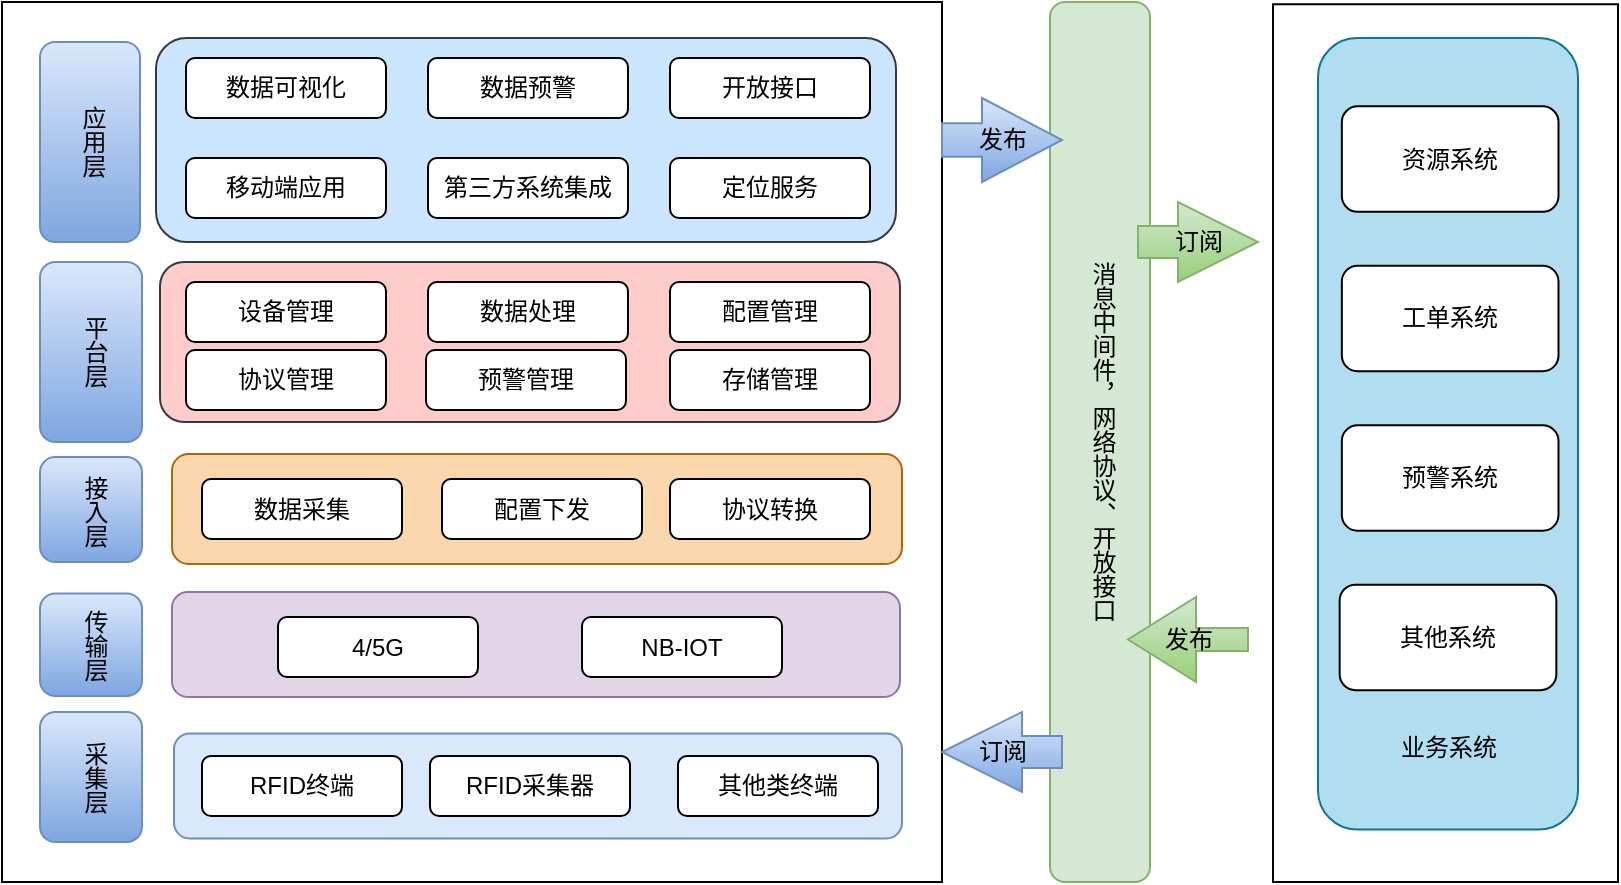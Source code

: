 <mxfile version="28.0.6">
  <diagram name="第 1 页" id="9NlVZiYUtAFE3IQBLCpG">
    <mxGraphModel dx="784" dy="1120" grid="1" gridSize="10" guides="1" tooltips="1" connect="1" arrows="1" fold="1" page="1" pageScale="1" pageWidth="827" pageHeight="1169" math="0" shadow="0">
      <root>
        <mxCell id="0" />
        <mxCell id="1" parent="0" />
        <mxCell id="6tCsIqbcGfOJnxjZ4Wuu-93" value="" style="rounded=0;whiteSpace=wrap;html=1;" vertex="1" parent="1">
          <mxGeometry x="12" y="270" width="470" height="440" as="geometry" />
        </mxCell>
        <mxCell id="6tCsIqbcGfOJnxjZ4Wuu-43" value="应用层" style="rounded=1;whiteSpace=wrap;html=1;fillColor=#dae8fc;strokeColor=#6c8ebf;verticalAlign=middle;textDirection=vertical-lr;gradientColor=#7ea6e0;" vertex="1" parent="1">
          <mxGeometry x="31" y="290" width="50" height="100" as="geometry" />
        </mxCell>
        <mxCell id="6tCsIqbcGfOJnxjZ4Wuu-44" value="" style="rounded=1;whiteSpace=wrap;html=1;fillColor=#cce5ff;strokeColor=#36393d;" vertex="1" parent="1">
          <mxGeometry x="89" y="288" width="370" height="102" as="geometry" />
        </mxCell>
        <mxCell id="6tCsIqbcGfOJnxjZ4Wuu-45" value="数据可视化" style="rounded=1;whiteSpace=wrap;html=1;" vertex="1" parent="1">
          <mxGeometry x="104" y="298" width="100" height="30" as="geometry" />
        </mxCell>
        <mxCell id="6tCsIqbcGfOJnxjZ4Wuu-46" value="数据预警" style="rounded=1;whiteSpace=wrap;html=1;" vertex="1" parent="1">
          <mxGeometry x="225" y="298" width="100" height="30" as="geometry" />
        </mxCell>
        <mxCell id="6tCsIqbcGfOJnxjZ4Wuu-47" value="开放接口" style="rounded=1;whiteSpace=wrap;html=1;" vertex="1" parent="1">
          <mxGeometry x="346" y="298" width="100" height="30" as="geometry" />
        </mxCell>
        <mxCell id="6tCsIqbcGfOJnxjZ4Wuu-49" value="移动端应用" style="rounded=1;whiteSpace=wrap;html=1;" vertex="1" parent="1">
          <mxGeometry x="104" y="348" width="100" height="30" as="geometry" />
        </mxCell>
        <mxCell id="6tCsIqbcGfOJnxjZ4Wuu-50" value="第三方系统集成" style="rounded=1;whiteSpace=wrap;html=1;" vertex="1" parent="1">
          <mxGeometry x="225" y="348" width="100" height="30" as="geometry" />
        </mxCell>
        <mxCell id="6tCsIqbcGfOJnxjZ4Wuu-51" value="定位服务" style="rounded=1;whiteSpace=wrap;html=1;" vertex="1" parent="1">
          <mxGeometry x="346" y="348" width="100" height="30" as="geometry" />
        </mxCell>
        <mxCell id="6tCsIqbcGfOJnxjZ4Wuu-52" value="平台层" style="rounded=1;whiteSpace=wrap;html=1;fillColor=#dae8fc;strokeColor=#6c8ebf;verticalAlign=middle;textDirection=vertical-lr;gradientColor=#7ea6e0;" vertex="1" parent="1">
          <mxGeometry x="31" y="400" width="51" height="90" as="geometry" />
        </mxCell>
        <mxCell id="6tCsIqbcGfOJnxjZ4Wuu-53" value="" style="rounded=1;whiteSpace=wrap;html=1;fillColor=#ffcccc;strokeColor=#36393d;" vertex="1" parent="1">
          <mxGeometry x="91" y="400" width="370" height="80" as="geometry" />
        </mxCell>
        <mxCell id="6tCsIqbcGfOJnxjZ4Wuu-54" value="设备管理" style="rounded=1;whiteSpace=wrap;html=1;" vertex="1" parent="1">
          <mxGeometry x="104" y="410" width="100" height="30" as="geometry" />
        </mxCell>
        <mxCell id="6tCsIqbcGfOJnxjZ4Wuu-55" value="数据处理" style="rounded=1;whiteSpace=wrap;html=1;" vertex="1" parent="1">
          <mxGeometry x="225" y="410" width="100" height="30" as="geometry" />
        </mxCell>
        <mxCell id="6tCsIqbcGfOJnxjZ4Wuu-56" value="配置管理" style="rounded=1;whiteSpace=wrap;html=1;" vertex="1" parent="1">
          <mxGeometry x="346" y="410" width="100" height="30" as="geometry" />
        </mxCell>
        <mxCell id="6tCsIqbcGfOJnxjZ4Wuu-60" value="接入层" style="rounded=1;whiteSpace=wrap;html=1;fillColor=#dae8fc;strokeColor=#6c8ebf;verticalAlign=middle;textDirection=vertical-lr;gradientColor=#7ea6e0;" vertex="1" parent="1">
          <mxGeometry x="31" y="497.5" width="51" height="52.5" as="geometry" />
        </mxCell>
        <mxCell id="6tCsIqbcGfOJnxjZ4Wuu-61" value="" style="rounded=1;whiteSpace=wrap;html=1;fillColor=#fad7ac;strokeColor=#b46504;" vertex="1" parent="1">
          <mxGeometry x="97" y="496" width="365" height="55" as="geometry" />
        </mxCell>
        <mxCell id="6tCsIqbcGfOJnxjZ4Wuu-68" value="数据采集" style="rounded=1;whiteSpace=wrap;html=1;" vertex="1" parent="1">
          <mxGeometry x="112" y="508.5" width="100" height="30" as="geometry" />
        </mxCell>
        <mxCell id="6tCsIqbcGfOJnxjZ4Wuu-69" value="配置下发" style="rounded=1;whiteSpace=wrap;html=1;" vertex="1" parent="1">
          <mxGeometry x="232" y="508.5" width="100" height="30" as="geometry" />
        </mxCell>
        <mxCell id="6tCsIqbcGfOJnxjZ4Wuu-71" value="协议转换" style="rounded=1;whiteSpace=wrap;html=1;" vertex="1" parent="1">
          <mxGeometry x="346" y="508.5" width="100" height="30" as="geometry" />
        </mxCell>
        <mxCell id="6tCsIqbcGfOJnxjZ4Wuu-72" value="" style="group" vertex="1" connectable="0" parent="1">
          <mxGeometry x="670" y="288" width="150" height="422" as="geometry" />
        </mxCell>
        <mxCell id="6tCsIqbcGfOJnxjZ4Wuu-94" value="" style="rounded=0;whiteSpace=wrap;html=1;" vertex="1" parent="6tCsIqbcGfOJnxjZ4Wuu-72">
          <mxGeometry x="-22.5" y="-16.88" width="172.5" height="438.88" as="geometry" />
        </mxCell>
        <mxCell id="6tCsIqbcGfOJnxjZ4Wuu-48" value="" style="rounded=1;whiteSpace=wrap;html=1;fillColor=#b1ddf0;strokeColor=#10739e;" vertex="1" parent="6tCsIqbcGfOJnxjZ4Wuu-72">
          <mxGeometry width="130" height="395.742" as="geometry" />
        </mxCell>
        <mxCell id="6tCsIqbcGfOJnxjZ4Wuu-64" value="资源系统" style="rounded=1;whiteSpace=wrap;html=1;" vertex="1" parent="6tCsIqbcGfOJnxjZ4Wuu-72">
          <mxGeometry x="11.917" y="34.16" width="108.333" height="52.766" as="geometry" />
        </mxCell>
        <mxCell id="6tCsIqbcGfOJnxjZ4Wuu-65" value="工单系统" style="rounded=1;whiteSpace=wrap;html=1;" vertex="1" parent="6tCsIqbcGfOJnxjZ4Wuu-72">
          <mxGeometry x="11.917" y="113.883" width="108.333" height="52.766" as="geometry" />
        </mxCell>
        <mxCell id="6tCsIqbcGfOJnxjZ4Wuu-66" value="业务系统" style="text;html=1;align=center;verticalAlign=middle;whiteSpace=wrap;rounded=0;" vertex="1" parent="6tCsIqbcGfOJnxjZ4Wuu-72">
          <mxGeometry x="32.5" y="328.906" width="65" height="52.766" as="geometry" />
        </mxCell>
        <mxCell id="6tCsIqbcGfOJnxjZ4Wuu-67" value="预警系统" style="rounded=1;whiteSpace=wrap;html=1;" vertex="1" parent="6tCsIqbcGfOJnxjZ4Wuu-72">
          <mxGeometry x="11.917" y="193.602" width="108.333" height="52.766" as="geometry" />
        </mxCell>
        <mxCell id="6tCsIqbcGfOJnxjZ4Wuu-88" value="其他系统" style="rounded=1;whiteSpace=wrap;html=1;" vertex="1" parent="6tCsIqbcGfOJnxjZ4Wuu-72">
          <mxGeometry x="10.83" y="273.318" width="108.333" height="52.766" as="geometry" />
        </mxCell>
        <mxCell id="6tCsIqbcGfOJnxjZ4Wuu-73" value="传输层" style="rounded=1;whiteSpace=wrap;html=1;fillColor=#dae8fc;strokeColor=#6c8ebf;verticalAlign=middle;textDirection=vertical-lr;gradientColor=#7ea6e0;" vertex="1" parent="1">
          <mxGeometry x="31" y="565.75" width="51" height="51.25" as="geometry" />
        </mxCell>
        <mxCell id="6tCsIqbcGfOJnxjZ4Wuu-74" value="" style="rounded=1;whiteSpace=wrap;html=1;fillColor=#e1d5e7;strokeColor=#9673a6;" vertex="1" parent="1">
          <mxGeometry x="97" y="565" width="364" height="52.5" as="geometry" />
        </mxCell>
        <mxCell id="6tCsIqbcGfOJnxjZ4Wuu-75" value="4/5G" style="rounded=1;whiteSpace=wrap;html=1;" vertex="1" parent="1">
          <mxGeometry x="150" y="577.5" width="100" height="30" as="geometry" />
        </mxCell>
        <mxCell id="6tCsIqbcGfOJnxjZ4Wuu-76" value="NB-IOT" style="rounded=1;whiteSpace=wrap;html=1;" vertex="1" parent="1">
          <mxGeometry x="302" y="577.5" width="100" height="30" as="geometry" />
        </mxCell>
        <mxCell id="6tCsIqbcGfOJnxjZ4Wuu-78" value="协议管理" style="rounded=1;whiteSpace=wrap;html=1;" vertex="1" parent="1">
          <mxGeometry x="104" y="444" width="100" height="30" as="geometry" />
        </mxCell>
        <mxCell id="6tCsIqbcGfOJnxjZ4Wuu-79" value="预警管理" style="rounded=1;whiteSpace=wrap;html=1;" vertex="1" parent="1">
          <mxGeometry x="224" y="444" width="100" height="30" as="geometry" />
        </mxCell>
        <mxCell id="6tCsIqbcGfOJnxjZ4Wuu-80" value="存储管理" style="rounded=1;whiteSpace=wrap;html=1;" vertex="1" parent="1">
          <mxGeometry x="346" y="444" width="100" height="30" as="geometry" />
        </mxCell>
        <mxCell id="6tCsIqbcGfOJnxjZ4Wuu-89" value="采集层" style="rounded=1;whiteSpace=wrap;html=1;fillColor=#dae8fc;strokeColor=#6c8ebf;verticalAlign=middle;textDirection=vertical-lr;gradientColor=#7ea6e0;" vertex="1" parent="1">
          <mxGeometry x="31" y="625" width="51" height="65" as="geometry" />
        </mxCell>
        <mxCell id="6tCsIqbcGfOJnxjZ4Wuu-90" value="" style="rounded=1;whiteSpace=wrap;html=1;fillColor=#dae8fc;strokeColor=#6c8ebf;" vertex="1" parent="1">
          <mxGeometry x="98" y="635.75" width="364" height="52.5" as="geometry" />
        </mxCell>
        <mxCell id="6tCsIqbcGfOJnxjZ4Wuu-91" value="RFID终端" style="rounded=1;whiteSpace=wrap;html=1;" vertex="1" parent="1">
          <mxGeometry x="112" y="647" width="100" height="30" as="geometry" />
        </mxCell>
        <mxCell id="6tCsIqbcGfOJnxjZ4Wuu-92" value="其他类终端" style="rounded=1;whiteSpace=wrap;html=1;" vertex="1" parent="1">
          <mxGeometry x="350" y="647" width="100" height="30" as="geometry" />
        </mxCell>
        <mxCell id="6tCsIqbcGfOJnxjZ4Wuu-95" value="消息中间件，网络协议、开放接口" style="rounded=1;whiteSpace=wrap;html=1;textDirection=vertical-lr;fillColor=#d5e8d4;strokeColor=#82b366;" vertex="1" parent="1">
          <mxGeometry x="536" y="270" width="50" height="440" as="geometry" />
        </mxCell>
        <mxCell id="6tCsIqbcGfOJnxjZ4Wuu-98" value="发布" style="html=1;shadow=0;dashed=0;align=center;verticalAlign=middle;shape=mxgraph.arrows2.arrow;dy=0.6;dx=40;notch=0;fillColor=#dae8fc;strokeColor=#6c8ebf;gradientColor=#7ea6e0;" vertex="1" parent="1">
          <mxGeometry x="482" y="318" width="60" height="42" as="geometry" />
        </mxCell>
        <mxCell id="6tCsIqbcGfOJnxjZ4Wuu-99" value="订阅" style="html=1;shadow=0;dashed=0;align=center;verticalAlign=middle;shape=mxgraph.arrows2.arrow;dy=0.6;dx=40;notch=0;fillColor=#d5e8d4;strokeColor=#82b366;gradientColor=#97d077;" vertex="1" parent="1">
          <mxGeometry x="580" y="370" width="60" height="40" as="geometry" />
        </mxCell>
        <mxCell id="6tCsIqbcGfOJnxjZ4Wuu-101" value="发布" style="html=1;shadow=0;dashed=0;align=center;verticalAlign=middle;shape=mxgraph.arrows2.arrow;dy=0.73;dx=34;flipH=1;notch=0;fillColor=#d5e8d4;gradientColor=#97d077;strokeColor=#82b366;" vertex="1" parent="1">
          <mxGeometry x="575" y="567.5" width="60" height="42.5" as="geometry" />
        </mxCell>
        <mxCell id="6tCsIqbcGfOJnxjZ4Wuu-102" value="订阅" style="html=1;shadow=0;dashed=0;align=center;verticalAlign=middle;shape=mxgraph.arrows2.arrow;dy=0.6;dx=40;flipH=1;notch=0;fillColor=#dae8fc;gradientColor=#7ea6e0;strokeColor=#6c8ebf;" vertex="1" parent="1">
          <mxGeometry x="482" y="625" width="60" height="40" as="geometry" />
        </mxCell>
        <mxCell id="6tCsIqbcGfOJnxjZ4Wuu-104" value="RFID采集器" style="rounded=1;whiteSpace=wrap;html=1;" vertex="1" parent="1">
          <mxGeometry x="226" y="647" width="100" height="30" as="geometry" />
        </mxCell>
      </root>
    </mxGraphModel>
  </diagram>
</mxfile>
